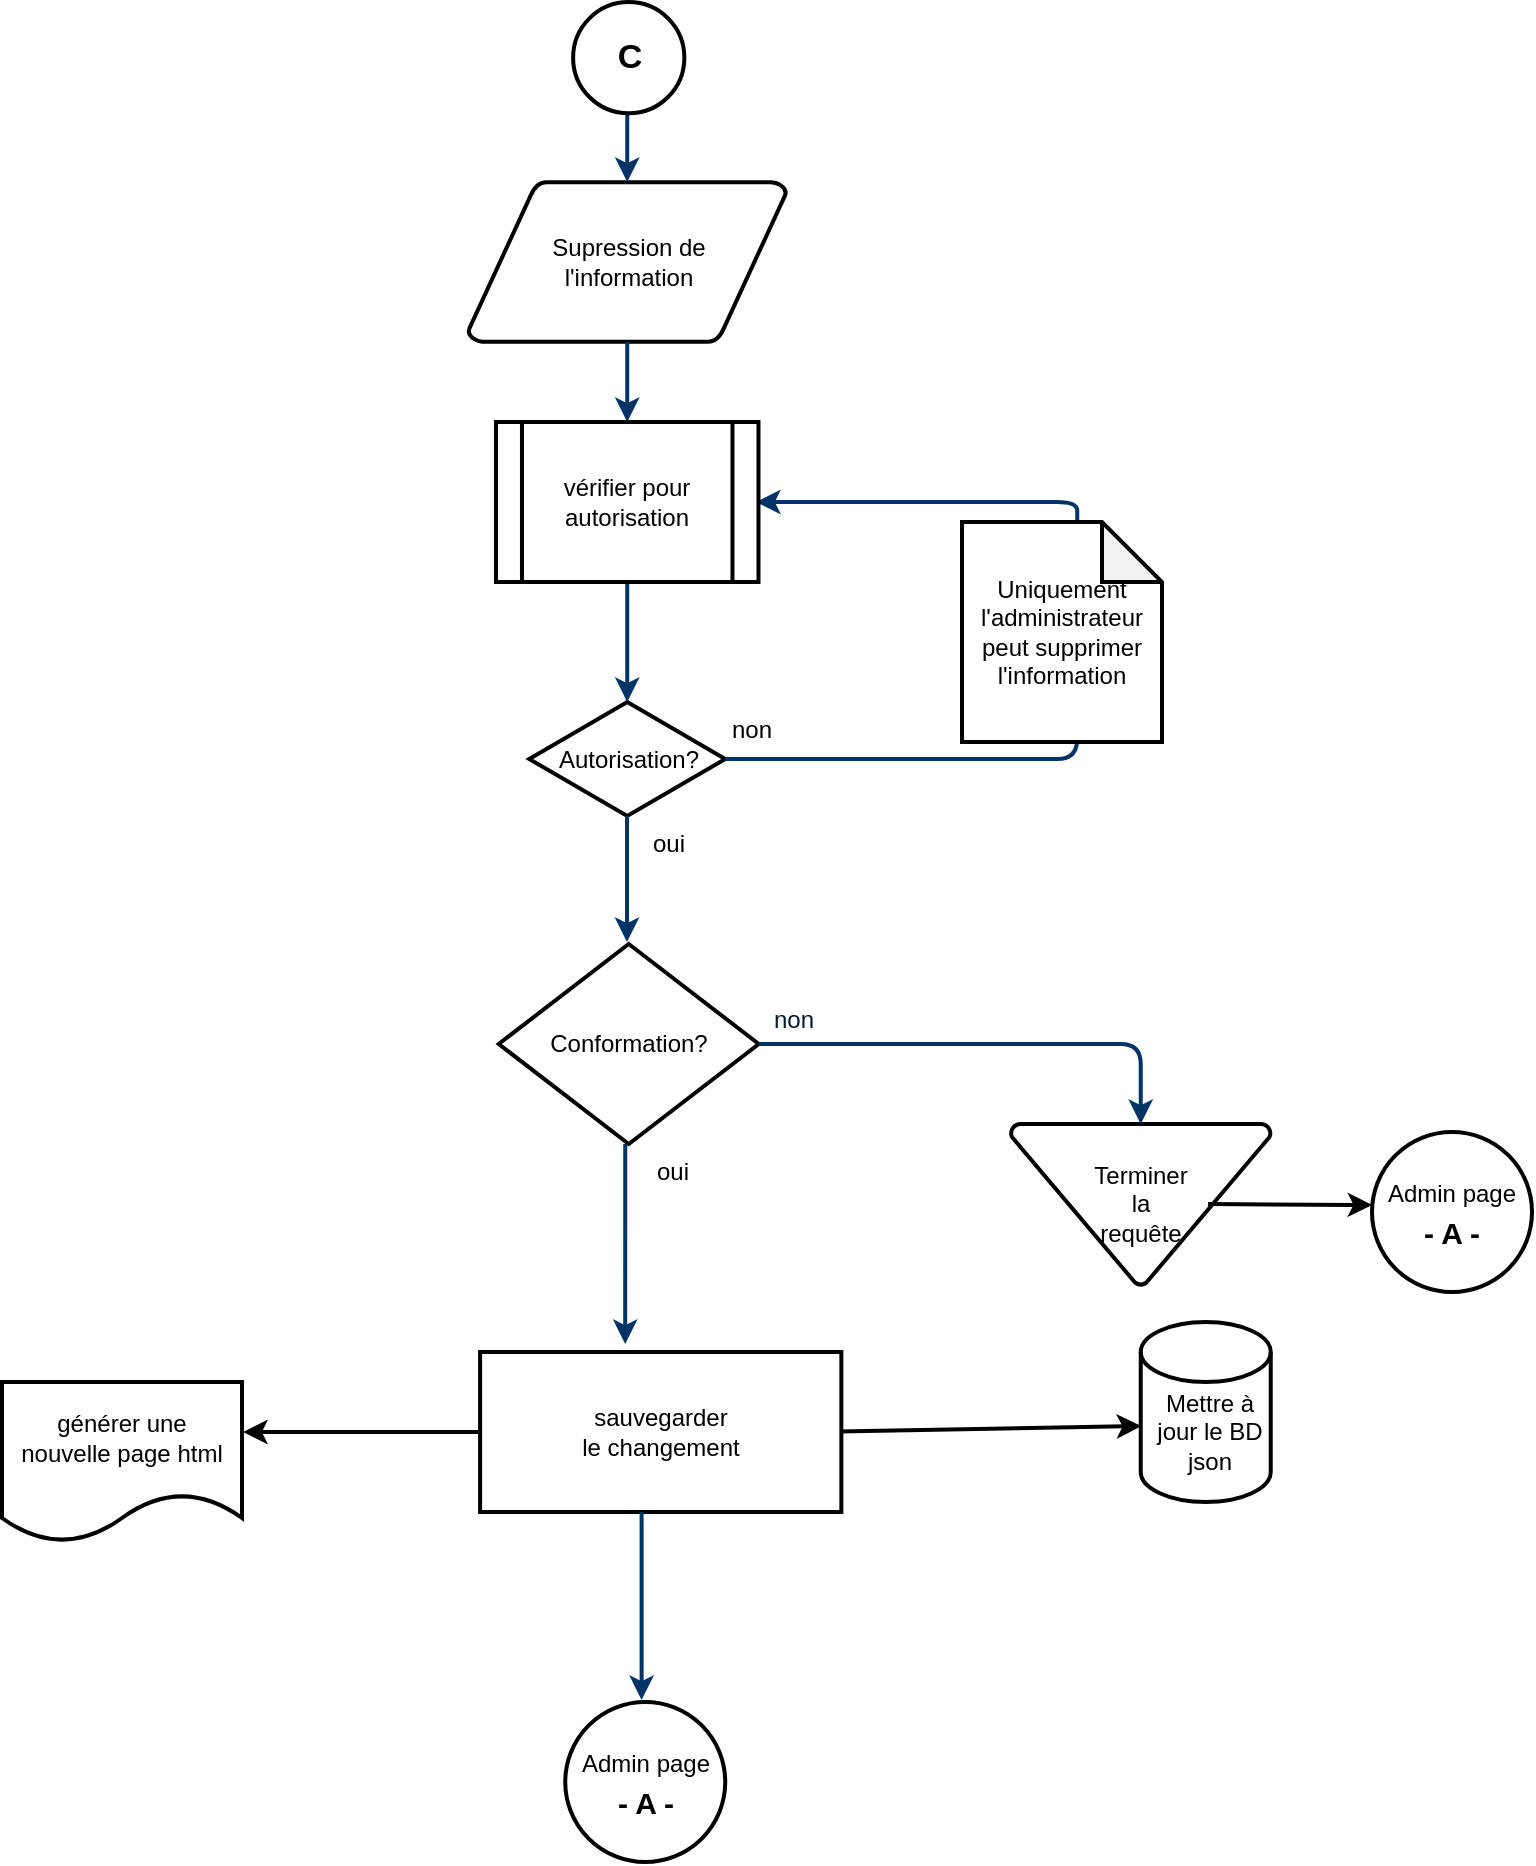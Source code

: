 <mxfile version="20.3.3"><diagram id="6a731a19-8d31-9384-78a2-239565b7b9f0" name="Page-1"><mxGraphModel dx="2062" dy="1023" grid="1" gridSize="10" guides="1" tooltips="1" connect="1" arrows="1" fold="1" page="1" pageScale="1" pageWidth="1169" pageHeight="827" background="none" math="0" shadow="0"><root><mxCell id="0"/><mxCell id="1" parent="0"/><mxCell id="cO4pcFVcVROm45VyDLop-45" value="Supression de &lt;br&gt;l'information" style="shape=mxgraph.flowchart.data;strokeWidth=2;gradientColor=none;gradientDirection=north;fontStyle=0;html=1;" vertex="1" parent="1"><mxGeometry x="563.12" y="120" width="159" height="80" as="geometry"/></mxCell><mxCell id="cO4pcFVcVROm45VyDLop-48" value="Autorisation?" style="shape=mxgraph.flowchart.decision;strokeWidth=2;gradientColor=none;gradientDirection=north;fontStyle=0;html=1;" vertex="1" parent="1"><mxGeometry x="593.62" y="380" width="98" height="57" as="geometry"/></mxCell><mxCell id="cO4pcFVcVROm45VyDLop-49" style="fontStyle=1;strokeColor=#003366;strokeWidth=2;html=1;" edge="1" parent="1" target="cO4pcFVcVROm45VyDLop-45"><mxGeometry relative="1" as="geometry"><mxPoint x="642.62" y="80" as="sourcePoint"/></mxGeometry></mxCell><mxCell id="cO4pcFVcVROm45VyDLop-50" style="fontStyle=1;strokeColor=#003366;strokeWidth=2;html=1;" edge="1" parent="1" source="cO4pcFVcVROm45VyDLop-45"><mxGeometry relative="1" as="geometry"><mxPoint x="642.62" y="240" as="targetPoint"/></mxGeometry></mxCell><mxCell id="cO4pcFVcVROm45VyDLop-51" style="entryX=0.5;entryY=0;entryPerimeter=0;fontStyle=1;strokeColor=#003366;strokeWidth=2;html=1;" edge="1" parent="1" target="cO4pcFVcVROm45VyDLop-48"><mxGeometry relative="1" as="geometry"><mxPoint x="642.62" y="320" as="sourcePoint"/></mxGeometry></mxCell><mxCell id="cO4pcFVcVROm45VyDLop-52" value="" style="edgeStyle=elbowEdgeStyle;elbow=horizontal;entryX=0.5;entryY=0.91;entryPerimeter=0;exitX=1;exitY=0.5;exitPerimeter=0;fontStyle=1;strokeColor=#003366;strokeWidth=2;html=1;" edge="1" parent="1" source="cO4pcFVcVROm45VyDLop-48"><mxGeometry x="703.62" y="18.5" width="100" height="100" as="geometry"><mxPoint x="1072.62" y="437" as="sourcePoint"/><mxPoint x="872.62" y="363.71" as="targetPoint"/><Array as="points"><mxPoint x="867.62" y="390"/></Array></mxGeometry></mxCell><mxCell id="cO4pcFVcVROm45VyDLop-53" value="non" style="text;fontStyle=0;html=1;strokeColor=none;gradientColor=none;fillColor=none;strokeWidth=2;" vertex="1" parent="1"><mxGeometry x="692.62" y="380" width="40" height="26" as="geometry"/></mxCell><mxCell id="cO4pcFVcVROm45VyDLop-54" value="" style="edgeStyle=elbowEdgeStyle;elbow=horizontal;fontColor=#001933;fontStyle=1;strokeColor=#003366;strokeWidth=2;html=1;" edge="1" parent="1" source="cO4pcFVcVROm45VyDLop-48"><mxGeometry x="322.62" y="-10" width="100" height="100" as="geometry"><mxPoint x="322.62" y="90" as="sourcePoint"/><mxPoint x="642.62" y="500" as="targetPoint"/></mxGeometry></mxCell><mxCell id="cO4pcFVcVROm45VyDLop-55" value="oui" style="text;fontStyle=0;html=1;strokeColor=none;gradientColor=none;fillColor=none;strokeWidth=2;align=center;" vertex="1" parent="1"><mxGeometry x="642.62" y="437" width="40" height="26" as="geometry"/></mxCell><mxCell id="cO4pcFVcVROm45VyDLop-60" value="Conformation?" style="shape=mxgraph.flowchart.decision;strokeWidth=2;gradientColor=none;gradientDirection=north;fontStyle=0;html=1;" vertex="1" parent="1"><mxGeometry x="578.37" y="501" width="130" height="100" as="geometry"/></mxCell><mxCell id="cO4pcFVcVROm45VyDLop-62" value="Terminer &lt;br&gt;la &lt;br&gt;requête" style="shape=mxgraph.flowchart.merge_or_storage;strokeWidth=2;gradientColor=none;gradientDirection=north;fontStyle=0;html=1;" vertex="1" parent="1"><mxGeometry x="834.37" y="591" width="130" height="80.5" as="geometry"/></mxCell><mxCell id="cO4pcFVcVROm45VyDLop-63" value="" style="edgeStyle=elbowEdgeStyle;elbow=vertical;exitX=1;exitY=0.5;exitPerimeter=0;entryX=0.5;entryY=0;entryPerimeter=0;fontStyle=1;strokeColor=#003366;strokeWidth=2;html=1;" edge="1" parent="1" source="cO4pcFVcVROm45VyDLop-60" target="cO4pcFVcVROm45VyDLop-62"><mxGeometry x="74.37" y="-709" width="100" height="100" as="geometry"><mxPoint x="74.37" y="-609" as="sourcePoint"/><mxPoint x="174.37" y="-709" as="targetPoint"/><Array as="points"><mxPoint x="814.37" y="551"/></Array></mxGeometry></mxCell><mxCell id="cO4pcFVcVROm45VyDLop-69" value="non" style="text;fontColor=#001933;fontStyle=0;html=1;strokeColor=none;gradientColor=none;fillColor=none;strokeWidth=2;" vertex="1" parent="1"><mxGeometry x="714.37" y="525" width="40" height="26" as="geometry"/></mxCell><mxCell id="cO4pcFVcVROm45VyDLop-71" value="" style="edgeStyle=elbowEdgeStyle;elbow=horizontal;exitX=0.5;exitY=0.09;exitPerimeter=0;entryX=0.905;entryY=0.5;entryPerimeter=0;fontStyle=1;strokeColor=#003366;strokeWidth=2;html=1;" edge="1" parent="1"><mxGeometry x="322.62" y="-10" width="100" height="100" as="geometry"><mxPoint x="872.62" y="297.29" as="sourcePoint"/><mxPoint x="707.015" y="280" as="targetPoint"/><Array as="points"><mxPoint x="867.62" y="290"/></Array></mxGeometry></mxCell><mxCell id="cO4pcFVcVROm45VyDLop-72" value="oui" style="text;fontStyle=0;html=1;strokeColor=none;gradientColor=none;fillColor=none;strokeWidth=2;align=center;" vertex="1" parent="1"><mxGeometry x="644.62" y="601" width="40" height="26" as="geometry"/></mxCell><mxCell id="cO4pcFVcVROm45VyDLop-79" value="" style="edgeStyle=elbowEdgeStyle;elbow=vertical;entryX=0.441;entryY=-0.05;fontStyle=1;strokeColor=#003366;strokeWidth=2;html=1;entryDx=0;entryDy=0;entryPerimeter=0;" edge="1" parent="1"><mxGeometry x="325.87" y="-1028" width="100" height="100" as="geometry"><mxPoint x="641.62" y="601" as="sourcePoint"/><mxPoint x="641.599" y="701" as="targetPoint"/></mxGeometry></mxCell><mxCell id="cO4pcFVcVROm45VyDLop-84" value="" style="shape=cylinder3;whiteSpace=wrap;html=1;boundedLbl=1;backgroundOutline=1;size=15;strokeWidth=2;" vertex="1" parent="1"><mxGeometry x="899.37" y="690" width="65" height="90" as="geometry"/></mxCell><mxCell id="cO4pcFVcVROm45VyDLop-85" value="Mettre à jour le BD json" style="text;html=1;strokeColor=none;fillColor=none;align=center;verticalAlign=middle;whiteSpace=wrap;rounded=0;strokeWidth=2;" vertex="1" parent="1"><mxGeometry x="904.37" y="730" width="60" height="30" as="geometry"/></mxCell><mxCell id="cO4pcFVcVROm45VyDLop-86" value="" style="endArrow=classic;html=1;rounded=0;entryX=0.004;entryY=0.578;entryDx=0;entryDy=0;entryPerimeter=0;exitX=0.905;exitY=0.5;exitDx=0;exitDy=0;exitPerimeter=0;strokeWidth=2;" edge="1" parent="1" target="cO4pcFVcVROm45VyDLop-84"><mxGeometry width="50" height="50" relative="1" as="geometry"><mxPoint x="734.168" y="745" as="sourcePoint"/><mxPoint x="943.62" y="439" as="targetPoint"/></mxGeometry></mxCell><mxCell id="cO4pcFVcVROm45VyDLop-88" value="" style="endArrow=classic;html=1;rounded=0;entryX=0.905;entryY=0.5;entryDx=0;entryDy=0;entryPerimeter=0;exitX=0.095;exitY=0.5;exitDx=0;exitDy=0;exitPerimeter=0;strokeWidth=2;" edge="1" parent="1"><mxGeometry width="50" height="50" relative="1" as="geometry"><mxPoint x="572.572" y="745" as="sourcePoint"/><mxPoint x="450.548" y="745" as="targetPoint"/></mxGeometry></mxCell><mxCell id="cO4pcFVcVROm45VyDLop-90" value="&lt;span style=&quot;&quot;&gt;générer une&lt;/span&gt;&lt;br style=&quot;&quot;&gt;&lt;span style=&quot;&quot;&gt;nouvelle page html&lt;/span&gt;" style="shape=document;whiteSpace=wrap;html=1;boundedLbl=1;strokeWidth=2;" vertex="1" parent="1"><mxGeometry x="330" y="720" width="120" height="80" as="geometry"/></mxCell><mxCell id="cO4pcFVcVROm45VyDLop-91" value="&lt;span style=&quot;&quot;&gt;Uniquement l'administrateur&lt;/span&gt;&lt;br style=&quot;&quot;&gt;&lt;span style=&quot;&quot;&gt;peut&amp;nbsp;&lt;/span&gt;&lt;span style=&quot;background-color: initial;&quot;&gt;supprimer&lt;br&gt;&lt;/span&gt;&lt;span style=&quot;&quot;&gt;l'information&lt;/span&gt;" style="shape=note;whiteSpace=wrap;html=1;backgroundOutline=1;darkOpacity=0.05;strokeWidth=2;" vertex="1" parent="1"><mxGeometry x="810" y="290" width="100" height="110" as="geometry"/></mxCell><mxCell id="cO4pcFVcVROm45VyDLop-93" value="&lt;span style=&quot;&quot;&gt;sauvegarder&lt;/span&gt;&lt;br style=&quot;&quot;&gt;&lt;span style=&quot;&quot;&gt;le changement&lt;/span&gt;" style="rounded=0;whiteSpace=wrap;html=1;strokeWidth=2;" vertex="1" parent="1"><mxGeometry x="569.05" y="705" width="180.63" height="80" as="geometry"/></mxCell><mxCell id="cO4pcFVcVROm45VyDLop-94" value="&lt;div style=&quot;&quot;&gt;vérifier pour&lt;/div&gt;&lt;div style=&quot;&quot;&gt;autorisation&lt;/div&gt;" style="shape=process;whiteSpace=wrap;html=1;backgroundOutline=1;strokeWidth=2;" vertex="1" parent="1"><mxGeometry x="576.99" y="240" width="131.25" height="80" as="geometry"/></mxCell><mxCell id="cO4pcFVcVROm45VyDLop-98" value="&lt;b&gt;&lt;font style=&quot;font-size: 17px;&quot;&gt;C&lt;/font&gt;&lt;/b&gt;" style="ellipse;whiteSpace=wrap;html=1;aspect=fixed;strokeWidth=2;" vertex="1" parent="1"><mxGeometry x="615.55" y="30.0" width="55.63" height="55.63" as="geometry"/></mxCell><mxCell id="cO4pcFVcVROm45VyDLop-99" value="" style="edgeStyle=elbowEdgeStyle;elbow=vertical;fontStyle=1;strokeColor=#003366;strokeWidth=2;html=1;" edge="1" parent="1"><mxGeometry x="333.55" y="-1040" width="100" height="100" as="geometry"><mxPoint x="649.8" y="785" as="sourcePoint"/><mxPoint x="649.8" y="879" as="targetPoint"/></mxGeometry></mxCell><mxCell id="cO4pcFVcVROm45VyDLop-102" value="" style="endArrow=classic;html=1;rounded=0;strokeWidth=2;fontSize=17;entryX=0.095;entryY=0.5;entryDx=0;entryDy=0;entryPerimeter=0;exitX=0.759;exitY=0.497;exitDx=0;exitDy=0;exitPerimeter=0;" edge="1" parent="1" source="cO4pcFVcVROm45VyDLop-62"><mxGeometry width="50" height="50" relative="1" as="geometry"><mxPoint x="940" y="631.974" as="sourcePoint"/><mxPoint x="1015.105" y="631.5" as="targetPoint"/></mxGeometry></mxCell><mxCell id="cO4pcFVcVROm45VyDLop-103" value="&lt;span style=&quot;font-size: 12px;&quot;&gt;Admin page&lt;/span&gt;&lt;br style=&quot;font-size: 12px;&quot;&gt;&lt;b style=&quot;font-size: 12px;&quot;&gt;&lt;font style=&quot;font-size: 15px;&quot;&gt;- A -&lt;/font&gt;&lt;/b&gt;" style="ellipse;whiteSpace=wrap;html=1;aspect=fixed;strokeWidth=2;fontSize=17;" vertex="1" parent="1"><mxGeometry x="611.62" y="880" width="80" height="80" as="geometry"/></mxCell><mxCell id="cO4pcFVcVROm45VyDLop-104" value="&lt;span style=&quot;font-size: 12px;&quot;&gt;Admin page&lt;/span&gt;&lt;br style=&quot;font-size: 12px;&quot;&gt;&lt;b style=&quot;font-size: 12px;&quot;&gt;&lt;font style=&quot;font-size: 15px;&quot;&gt;- A -&lt;/font&gt;&lt;/b&gt;" style="ellipse;whiteSpace=wrap;html=1;aspect=fixed;strokeWidth=2;fontSize=17;" vertex="1" parent="1"><mxGeometry x="1015" y="595" width="80" height="80" as="geometry"/></mxCell></root></mxGraphModel></diagram></mxfile>